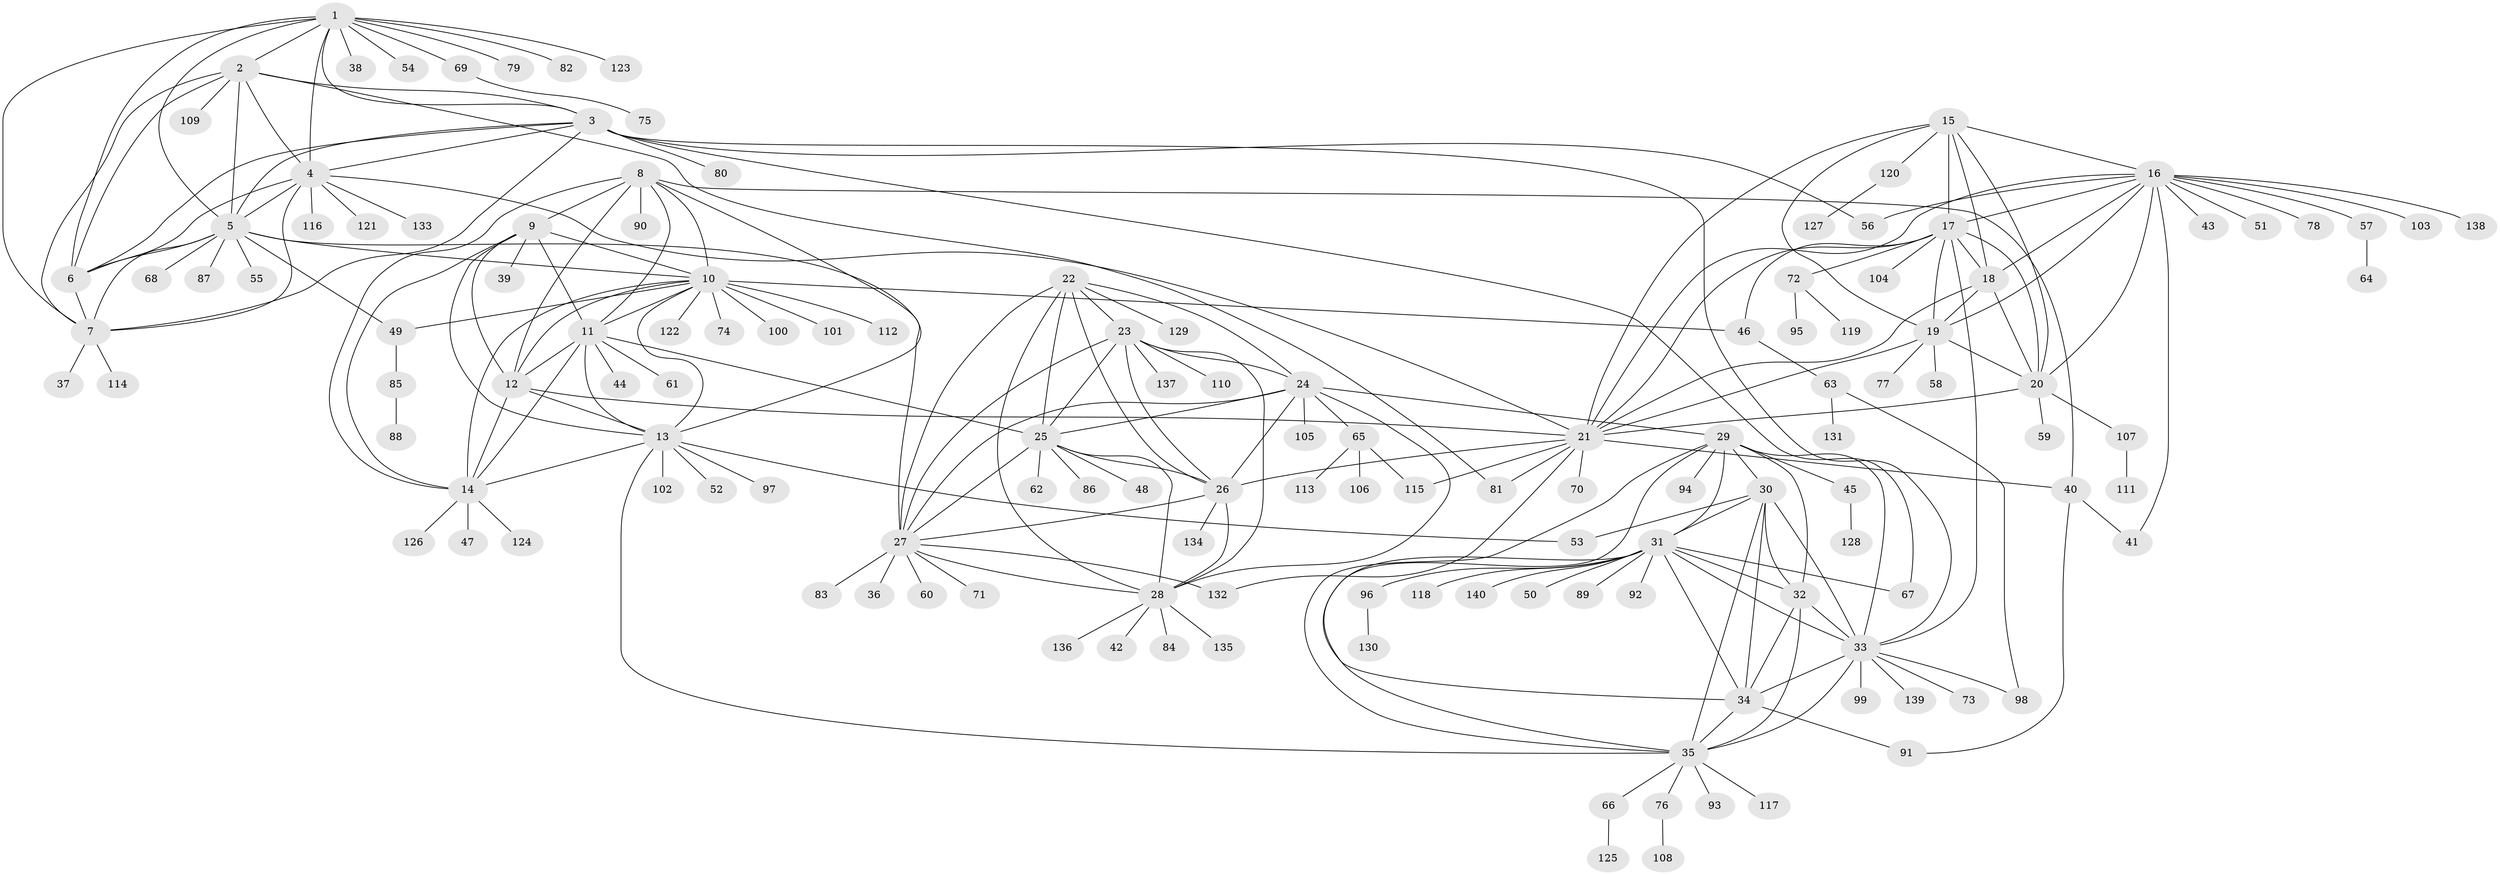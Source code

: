 // coarse degree distribution, {8: 0.05714285714285714, 7: 0.05714285714285714, 9: 0.05714285714285714, 11: 0.02857142857142857, 6: 0.12857142857142856, 14: 0.014285714285714285, 5: 0.014285714285714285, 12: 0.014285714285714285, 1: 0.4714285714285714, 4: 0.04285714285714286, 3: 0.02857142857142857, 2: 0.08571428571428572}
// Generated by graph-tools (version 1.1) at 2025/52/03/04/25 22:52:14]
// undirected, 140 vertices, 232 edges
graph export_dot {
  node [color=gray90,style=filled];
  1;
  2;
  3;
  4;
  5;
  6;
  7;
  8;
  9;
  10;
  11;
  12;
  13;
  14;
  15;
  16;
  17;
  18;
  19;
  20;
  21;
  22;
  23;
  24;
  25;
  26;
  27;
  28;
  29;
  30;
  31;
  32;
  33;
  34;
  35;
  36;
  37;
  38;
  39;
  40;
  41;
  42;
  43;
  44;
  45;
  46;
  47;
  48;
  49;
  50;
  51;
  52;
  53;
  54;
  55;
  56;
  57;
  58;
  59;
  60;
  61;
  62;
  63;
  64;
  65;
  66;
  67;
  68;
  69;
  70;
  71;
  72;
  73;
  74;
  75;
  76;
  77;
  78;
  79;
  80;
  81;
  82;
  83;
  84;
  85;
  86;
  87;
  88;
  89;
  90;
  91;
  92;
  93;
  94;
  95;
  96;
  97;
  98;
  99;
  100;
  101;
  102;
  103;
  104;
  105;
  106;
  107;
  108;
  109;
  110;
  111;
  112;
  113;
  114;
  115;
  116;
  117;
  118;
  119;
  120;
  121;
  122;
  123;
  124;
  125;
  126;
  127;
  128;
  129;
  130;
  131;
  132;
  133;
  134;
  135;
  136;
  137;
  138;
  139;
  140;
  1 -- 2;
  1 -- 3;
  1 -- 4;
  1 -- 5;
  1 -- 6;
  1 -- 7;
  1 -- 38;
  1 -- 54;
  1 -- 69;
  1 -- 79;
  1 -- 82;
  1 -- 123;
  2 -- 3;
  2 -- 4;
  2 -- 5;
  2 -- 6;
  2 -- 7;
  2 -- 81;
  2 -- 109;
  3 -- 4;
  3 -- 5;
  3 -- 6;
  3 -- 7;
  3 -- 33;
  3 -- 56;
  3 -- 67;
  3 -- 80;
  4 -- 5;
  4 -- 6;
  4 -- 7;
  4 -- 21;
  4 -- 116;
  4 -- 121;
  4 -- 133;
  5 -- 6;
  5 -- 7;
  5 -- 10;
  5 -- 27;
  5 -- 49;
  5 -- 55;
  5 -- 68;
  5 -- 87;
  6 -- 7;
  7 -- 37;
  7 -- 114;
  8 -- 9;
  8 -- 10;
  8 -- 11;
  8 -- 12;
  8 -- 13;
  8 -- 14;
  8 -- 40;
  8 -- 90;
  9 -- 10;
  9 -- 11;
  9 -- 12;
  9 -- 13;
  9 -- 14;
  9 -- 39;
  10 -- 11;
  10 -- 12;
  10 -- 13;
  10 -- 14;
  10 -- 46;
  10 -- 49;
  10 -- 74;
  10 -- 100;
  10 -- 101;
  10 -- 112;
  10 -- 122;
  11 -- 12;
  11 -- 13;
  11 -- 14;
  11 -- 25;
  11 -- 44;
  11 -- 61;
  12 -- 13;
  12 -- 14;
  12 -- 21;
  13 -- 14;
  13 -- 35;
  13 -- 52;
  13 -- 53;
  13 -- 97;
  13 -- 102;
  14 -- 47;
  14 -- 124;
  14 -- 126;
  15 -- 16;
  15 -- 17;
  15 -- 18;
  15 -- 19;
  15 -- 20;
  15 -- 21;
  15 -- 120;
  16 -- 17;
  16 -- 18;
  16 -- 19;
  16 -- 20;
  16 -- 21;
  16 -- 41;
  16 -- 43;
  16 -- 51;
  16 -- 56;
  16 -- 57;
  16 -- 78;
  16 -- 103;
  16 -- 138;
  17 -- 18;
  17 -- 19;
  17 -- 20;
  17 -- 21;
  17 -- 33;
  17 -- 46;
  17 -- 72;
  17 -- 104;
  18 -- 19;
  18 -- 20;
  18 -- 21;
  19 -- 20;
  19 -- 21;
  19 -- 58;
  19 -- 77;
  20 -- 21;
  20 -- 59;
  20 -- 107;
  21 -- 26;
  21 -- 40;
  21 -- 70;
  21 -- 81;
  21 -- 115;
  21 -- 132;
  22 -- 23;
  22 -- 24;
  22 -- 25;
  22 -- 26;
  22 -- 27;
  22 -- 28;
  22 -- 129;
  23 -- 24;
  23 -- 25;
  23 -- 26;
  23 -- 27;
  23 -- 28;
  23 -- 110;
  23 -- 137;
  24 -- 25;
  24 -- 26;
  24 -- 27;
  24 -- 28;
  24 -- 29;
  24 -- 65;
  24 -- 105;
  25 -- 26;
  25 -- 27;
  25 -- 28;
  25 -- 48;
  25 -- 62;
  25 -- 86;
  26 -- 27;
  26 -- 28;
  26 -- 134;
  27 -- 28;
  27 -- 36;
  27 -- 60;
  27 -- 71;
  27 -- 83;
  27 -- 132;
  28 -- 42;
  28 -- 84;
  28 -- 135;
  28 -- 136;
  29 -- 30;
  29 -- 31;
  29 -- 32;
  29 -- 33;
  29 -- 34;
  29 -- 35;
  29 -- 45;
  29 -- 94;
  30 -- 31;
  30 -- 32;
  30 -- 33;
  30 -- 34;
  30 -- 35;
  30 -- 53;
  31 -- 32;
  31 -- 33;
  31 -- 34;
  31 -- 35;
  31 -- 50;
  31 -- 67;
  31 -- 89;
  31 -- 92;
  31 -- 96;
  31 -- 118;
  31 -- 140;
  32 -- 33;
  32 -- 34;
  32 -- 35;
  33 -- 34;
  33 -- 35;
  33 -- 73;
  33 -- 98;
  33 -- 99;
  33 -- 139;
  34 -- 35;
  34 -- 91;
  35 -- 66;
  35 -- 76;
  35 -- 93;
  35 -- 117;
  40 -- 41;
  40 -- 91;
  45 -- 128;
  46 -- 63;
  49 -- 85;
  57 -- 64;
  63 -- 98;
  63 -- 131;
  65 -- 106;
  65 -- 113;
  65 -- 115;
  66 -- 125;
  69 -- 75;
  72 -- 95;
  72 -- 119;
  76 -- 108;
  85 -- 88;
  96 -- 130;
  107 -- 111;
  120 -- 127;
}
